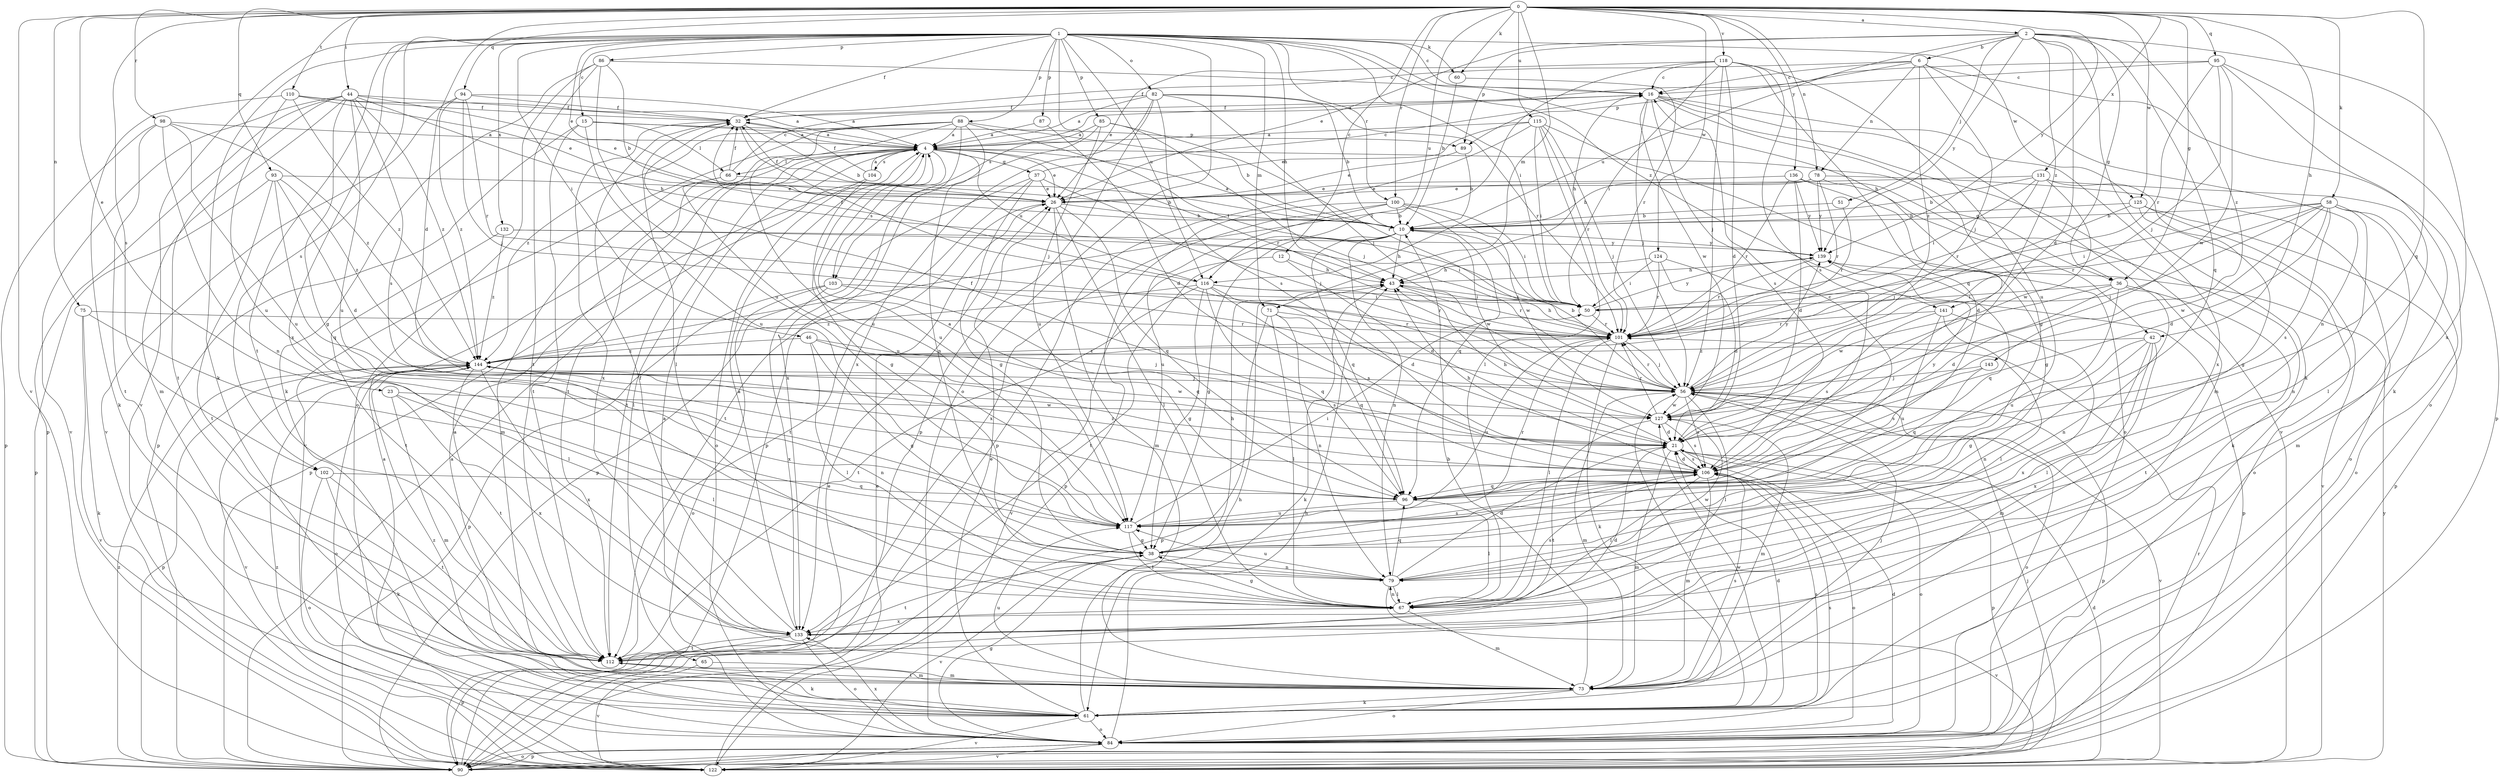 strict digraph  {
0;
1;
2;
4;
6;
10;
12;
15;
16;
21;
23;
26;
32;
36;
37;
38;
42;
43;
44;
46;
50;
51;
56;
58;
60;
61;
65;
66;
67;
71;
73;
75;
78;
79;
82;
84;
85;
86;
87;
88;
89;
90;
93;
94;
95;
96;
98;
100;
101;
102;
103;
104;
106;
110;
112;
115;
116;
117;
118;
122;
124;
125;
127;
131;
132;
133;
136;
139;
141;
143;
144;
0 -> 2  [label=a];
0 -> 12  [label=c];
0 -> 21  [label=d];
0 -> 23  [label=e];
0 -> 36  [label=g];
0 -> 42  [label=h];
0 -> 44  [label=i];
0 -> 58  [label=k];
0 -> 60  [label=k];
0 -> 71  [label=m];
0 -> 75  [label=n];
0 -> 78  [label=n];
0 -> 93  [label=q];
0 -> 94  [label=q];
0 -> 95  [label=q];
0 -> 96  [label=q];
0 -> 98  [label=r];
0 -> 100  [label=r];
0 -> 102  [label=s];
0 -> 110  [label=t];
0 -> 115  [label=u];
0 -> 116  [label=u];
0 -> 118  [label=v];
0 -> 122  [label=v];
0 -> 124  [label=w];
0 -> 125  [label=w];
0 -> 131  [label=x];
0 -> 136  [label=y];
0 -> 139  [label=y];
1 -> 15  [label=c];
1 -> 16  [label=c];
1 -> 26  [label=e];
1 -> 32  [label=f];
1 -> 42  [label=h];
1 -> 43  [label=h];
1 -> 46  [label=i];
1 -> 50  [label=i];
1 -> 60  [label=k];
1 -> 61  [label=k];
1 -> 71  [label=m];
1 -> 82  [label=o];
1 -> 84  [label=o];
1 -> 85  [label=p];
1 -> 86  [label=p];
1 -> 87  [label=p];
1 -> 88  [label=p];
1 -> 100  [label=r];
1 -> 102  [label=s];
1 -> 103  [label=s];
1 -> 112  [label=t];
1 -> 116  [label=u];
1 -> 122  [label=v];
1 -> 125  [label=w];
1 -> 132  [label=x];
1 -> 133  [label=x];
1 -> 141  [label=z];
2 -> 6  [label=b];
2 -> 21  [label=d];
2 -> 26  [label=e];
2 -> 36  [label=g];
2 -> 51  [label=j];
2 -> 61  [label=k];
2 -> 89  [label=p];
2 -> 96  [label=q];
2 -> 116  [label=u];
2 -> 133  [label=x];
2 -> 139  [label=y];
2 -> 141  [label=z];
2 -> 143  [label=z];
4 -> 26  [label=e];
4 -> 36  [label=g];
4 -> 37  [label=g];
4 -> 65  [label=l];
4 -> 66  [label=l];
4 -> 84  [label=o];
4 -> 101  [label=r];
4 -> 103  [label=s];
4 -> 104  [label=s];
4 -> 112  [label=t];
4 -> 116  [label=u];
4 -> 117  [label=u];
6 -> 16  [label=c];
6 -> 32  [label=f];
6 -> 56  [label=j];
6 -> 78  [label=n];
6 -> 79  [label=n];
6 -> 84  [label=o];
6 -> 89  [label=p];
6 -> 144  [label=z];
10 -> 4  [label=a];
10 -> 38  [label=g];
10 -> 43  [label=h];
10 -> 79  [label=n];
10 -> 96  [label=q];
10 -> 112  [label=t];
10 -> 127  [label=w];
10 -> 139  [label=y];
12 -> 21  [label=d];
12 -> 43  [label=h];
12 -> 122  [label=v];
15 -> 4  [label=a];
15 -> 66  [label=l];
15 -> 89  [label=p];
15 -> 90  [label=p];
15 -> 112  [label=t];
15 -> 117  [label=u];
16 -> 32  [label=f];
16 -> 38  [label=g];
16 -> 43  [label=h];
16 -> 56  [label=j];
16 -> 73  [label=m];
16 -> 106  [label=s];
16 -> 122  [label=v];
16 -> 127  [label=w];
16 -> 133  [label=x];
21 -> 32  [label=f];
21 -> 43  [label=h];
21 -> 73  [label=m];
21 -> 84  [label=o];
21 -> 90  [label=p];
21 -> 106  [label=s];
23 -> 67  [label=l];
23 -> 73  [label=m];
23 -> 127  [label=w];
23 -> 133  [label=x];
26 -> 10  [label=b];
26 -> 32  [label=f];
26 -> 67  [label=l];
26 -> 73  [label=m];
26 -> 96  [label=q];
26 -> 112  [label=t];
32 -> 4  [label=a];
32 -> 10  [label=b];
32 -> 56  [label=j];
32 -> 67  [label=l];
32 -> 133  [label=x];
36 -> 21  [label=d];
36 -> 50  [label=i];
36 -> 79  [label=n];
36 -> 112  [label=t];
36 -> 117  [label=u];
36 -> 127  [label=w];
37 -> 16  [label=c];
37 -> 26  [label=e];
37 -> 38  [label=g];
37 -> 56  [label=j];
37 -> 90  [label=p];
37 -> 112  [label=t];
38 -> 43  [label=h];
38 -> 79  [label=n];
38 -> 106  [label=s];
38 -> 112  [label=t];
38 -> 122  [label=v];
42 -> 38  [label=g];
42 -> 67  [label=l];
42 -> 73  [label=m];
42 -> 79  [label=n];
42 -> 133  [label=x];
42 -> 144  [label=z];
43 -> 50  [label=i];
43 -> 61  [label=k];
43 -> 101  [label=r];
44 -> 26  [label=e];
44 -> 32  [label=f];
44 -> 38  [label=g];
44 -> 43  [label=h];
44 -> 73  [label=m];
44 -> 90  [label=p];
44 -> 106  [label=s];
44 -> 112  [label=t];
44 -> 117  [label=u];
44 -> 122  [label=v];
44 -> 144  [label=z];
46 -> 38  [label=g];
46 -> 56  [label=j];
46 -> 67  [label=l];
46 -> 106  [label=s];
46 -> 144  [label=z];
50 -> 101  [label=r];
50 -> 139  [label=y];
51 -> 10  [label=b];
51 -> 101  [label=r];
56 -> 10  [label=b];
56 -> 67  [label=l];
56 -> 73  [label=m];
56 -> 84  [label=o];
56 -> 90  [label=p];
56 -> 101  [label=r];
56 -> 106  [label=s];
56 -> 122  [label=v];
56 -> 127  [label=w];
56 -> 139  [label=y];
58 -> 10  [label=b];
58 -> 21  [label=d];
58 -> 50  [label=i];
58 -> 56  [label=j];
58 -> 73  [label=m];
58 -> 79  [label=n];
58 -> 84  [label=o];
58 -> 101  [label=r];
58 -> 106  [label=s];
58 -> 127  [label=w];
60 -> 10  [label=b];
60 -> 101  [label=r];
61 -> 4  [label=a];
61 -> 21  [label=d];
61 -> 26  [label=e];
61 -> 43  [label=h];
61 -> 56  [label=j];
61 -> 84  [label=o];
61 -> 106  [label=s];
61 -> 122  [label=v];
61 -> 127  [label=w];
61 -> 144  [label=z];
65 -> 73  [label=m];
65 -> 122  [label=v];
66 -> 10  [label=b];
66 -> 16  [label=c];
66 -> 32  [label=f];
66 -> 73  [label=m];
66 -> 117  [label=u];
67 -> 38  [label=g];
67 -> 73  [label=m];
67 -> 79  [label=n];
67 -> 106  [label=s];
67 -> 133  [label=x];
71 -> 67  [label=l];
71 -> 79  [label=n];
71 -> 90  [label=p];
71 -> 96  [label=q];
71 -> 101  [label=r];
73 -> 4  [label=a];
73 -> 10  [label=b];
73 -> 56  [label=j];
73 -> 61  [label=k];
73 -> 84  [label=o];
73 -> 106  [label=s];
73 -> 112  [label=t];
73 -> 117  [label=u];
75 -> 61  [label=k];
75 -> 67  [label=l];
75 -> 101  [label=r];
75 -> 122  [label=v];
78 -> 10  [label=b];
78 -> 21  [label=d];
78 -> 26  [label=e];
78 -> 84  [label=o];
78 -> 101  [label=r];
78 -> 139  [label=y];
79 -> 21  [label=d];
79 -> 67  [label=l];
79 -> 96  [label=q];
79 -> 117  [label=u];
79 -> 122  [label=v];
79 -> 127  [label=w];
82 -> 4  [label=a];
82 -> 10  [label=b];
82 -> 32  [label=f];
82 -> 56  [label=j];
82 -> 90  [label=p];
82 -> 101  [label=r];
82 -> 106  [label=s];
82 -> 133  [label=x];
84 -> 21  [label=d];
84 -> 38  [label=g];
84 -> 43  [label=h];
84 -> 90  [label=p];
84 -> 106  [label=s];
84 -> 122  [label=v];
84 -> 133  [label=x];
85 -> 4  [label=a];
85 -> 56  [label=j];
85 -> 90  [label=p];
85 -> 101  [label=r];
85 -> 117  [label=u];
86 -> 10  [label=b];
86 -> 16  [label=c];
86 -> 61  [label=k];
86 -> 84  [label=o];
86 -> 112  [label=t];
86 -> 117  [label=u];
87 -> 4  [label=a];
87 -> 21  [label=d];
88 -> 4  [label=a];
88 -> 10  [label=b];
88 -> 50  [label=i];
88 -> 79  [label=n];
88 -> 112  [label=t];
88 -> 117  [label=u];
88 -> 122  [label=v];
88 -> 133  [label=x];
88 -> 144  [label=z];
89 -> 10  [label=b];
89 -> 26  [label=e];
90 -> 4  [label=a];
90 -> 26  [label=e];
90 -> 84  [label=o];
90 -> 101  [label=r];
90 -> 144  [label=z];
93 -> 21  [label=d];
93 -> 26  [label=e];
93 -> 90  [label=p];
93 -> 96  [label=q];
93 -> 112  [label=t];
93 -> 144  [label=z];
94 -> 4  [label=a];
94 -> 32  [label=f];
94 -> 56  [label=j];
94 -> 101  [label=r];
94 -> 122  [label=v];
94 -> 144  [label=z];
95 -> 4  [label=a];
95 -> 16  [label=c];
95 -> 56  [label=j];
95 -> 61  [label=k];
95 -> 90  [label=p];
95 -> 101  [label=r];
95 -> 127  [label=w];
96 -> 4  [label=a];
96 -> 16  [label=c];
96 -> 67  [label=l];
96 -> 117  [label=u];
98 -> 4  [label=a];
98 -> 79  [label=n];
98 -> 90  [label=p];
98 -> 112  [label=t];
98 -> 117  [label=u];
98 -> 144  [label=z];
100 -> 10  [label=b];
100 -> 50  [label=i];
100 -> 90  [label=p];
100 -> 96  [label=q];
100 -> 117  [label=u];
100 -> 127  [label=w];
100 -> 133  [label=x];
101 -> 43  [label=h];
101 -> 56  [label=j];
101 -> 61  [label=k];
101 -> 67  [label=l];
101 -> 117  [label=u];
101 -> 144  [label=z];
102 -> 61  [label=k];
102 -> 84  [label=o];
102 -> 96  [label=q];
102 -> 112  [label=t];
103 -> 50  [label=i];
103 -> 84  [label=o];
103 -> 90  [label=p];
103 -> 96  [label=q];
103 -> 133  [label=x];
104 -> 4  [label=a];
104 -> 32  [label=f];
104 -> 38  [label=g];
104 -> 90  [label=p];
106 -> 21  [label=d];
106 -> 43  [label=h];
106 -> 67  [label=l];
106 -> 73  [label=m];
106 -> 84  [label=o];
106 -> 96  [label=q];
106 -> 139  [label=y];
106 -> 144  [label=z];
110 -> 4  [label=a];
110 -> 26  [label=e];
110 -> 32  [label=f];
110 -> 61  [label=k];
110 -> 117  [label=u];
110 -> 144  [label=z];
112 -> 61  [label=k];
112 -> 73  [label=m];
115 -> 4  [label=a];
115 -> 26  [label=e];
115 -> 50  [label=i];
115 -> 56  [label=j];
115 -> 67  [label=l];
115 -> 84  [label=o];
115 -> 90  [label=p];
115 -> 101  [label=r];
116 -> 21  [label=d];
116 -> 32  [label=f];
116 -> 38  [label=g];
116 -> 50  [label=i];
116 -> 96  [label=q];
116 -> 101  [label=r];
116 -> 106  [label=s];
116 -> 112  [label=t];
116 -> 144  [label=z];
117 -> 38  [label=g];
117 -> 50  [label=i];
117 -> 67  [label=l];
117 -> 101  [label=r];
118 -> 16  [label=c];
118 -> 21  [label=d];
118 -> 26  [label=e];
118 -> 50  [label=i];
118 -> 56  [label=j];
118 -> 96  [label=q];
118 -> 106  [label=s];
118 -> 117  [label=u];
118 -> 144  [label=z];
122 -> 4  [label=a];
122 -> 21  [label=d];
122 -> 26  [label=e];
122 -> 56  [label=j];
122 -> 139  [label=y];
122 -> 144  [label=z];
124 -> 21  [label=d];
124 -> 43  [label=h];
124 -> 50  [label=i];
124 -> 90  [label=p];
124 -> 101  [label=r];
125 -> 10  [label=b];
125 -> 56  [label=j];
125 -> 84  [label=o];
125 -> 90  [label=p];
125 -> 122  [label=v];
127 -> 21  [label=d];
127 -> 73  [label=m];
127 -> 101  [label=r];
127 -> 106  [label=s];
127 -> 112  [label=t];
131 -> 10  [label=b];
131 -> 26  [label=e];
131 -> 38  [label=g];
131 -> 50  [label=i];
131 -> 67  [label=l];
131 -> 101  [label=r];
131 -> 127  [label=w];
132 -> 50  [label=i];
132 -> 112  [label=t];
132 -> 139  [label=y];
132 -> 144  [label=z];
133 -> 4  [label=a];
133 -> 21  [label=d];
133 -> 32  [label=f];
133 -> 84  [label=o];
133 -> 90  [label=p];
133 -> 112  [label=t];
136 -> 21  [label=d];
136 -> 26  [label=e];
136 -> 38  [label=g];
136 -> 61  [label=k];
136 -> 101  [label=r];
136 -> 139  [label=y];
139 -> 43  [label=h];
139 -> 96  [label=q];
139 -> 101  [label=r];
141 -> 67  [label=l];
141 -> 101  [label=r];
141 -> 106  [label=s];
141 -> 117  [label=u];
141 -> 133  [label=x];
143 -> 56  [label=j];
143 -> 96  [label=q];
143 -> 106  [label=s];
144 -> 56  [label=j];
144 -> 79  [label=n];
144 -> 84  [label=o];
144 -> 90  [label=p];
144 -> 112  [label=t];
144 -> 122  [label=v];
144 -> 127  [label=w];
144 -> 133  [label=x];
}
